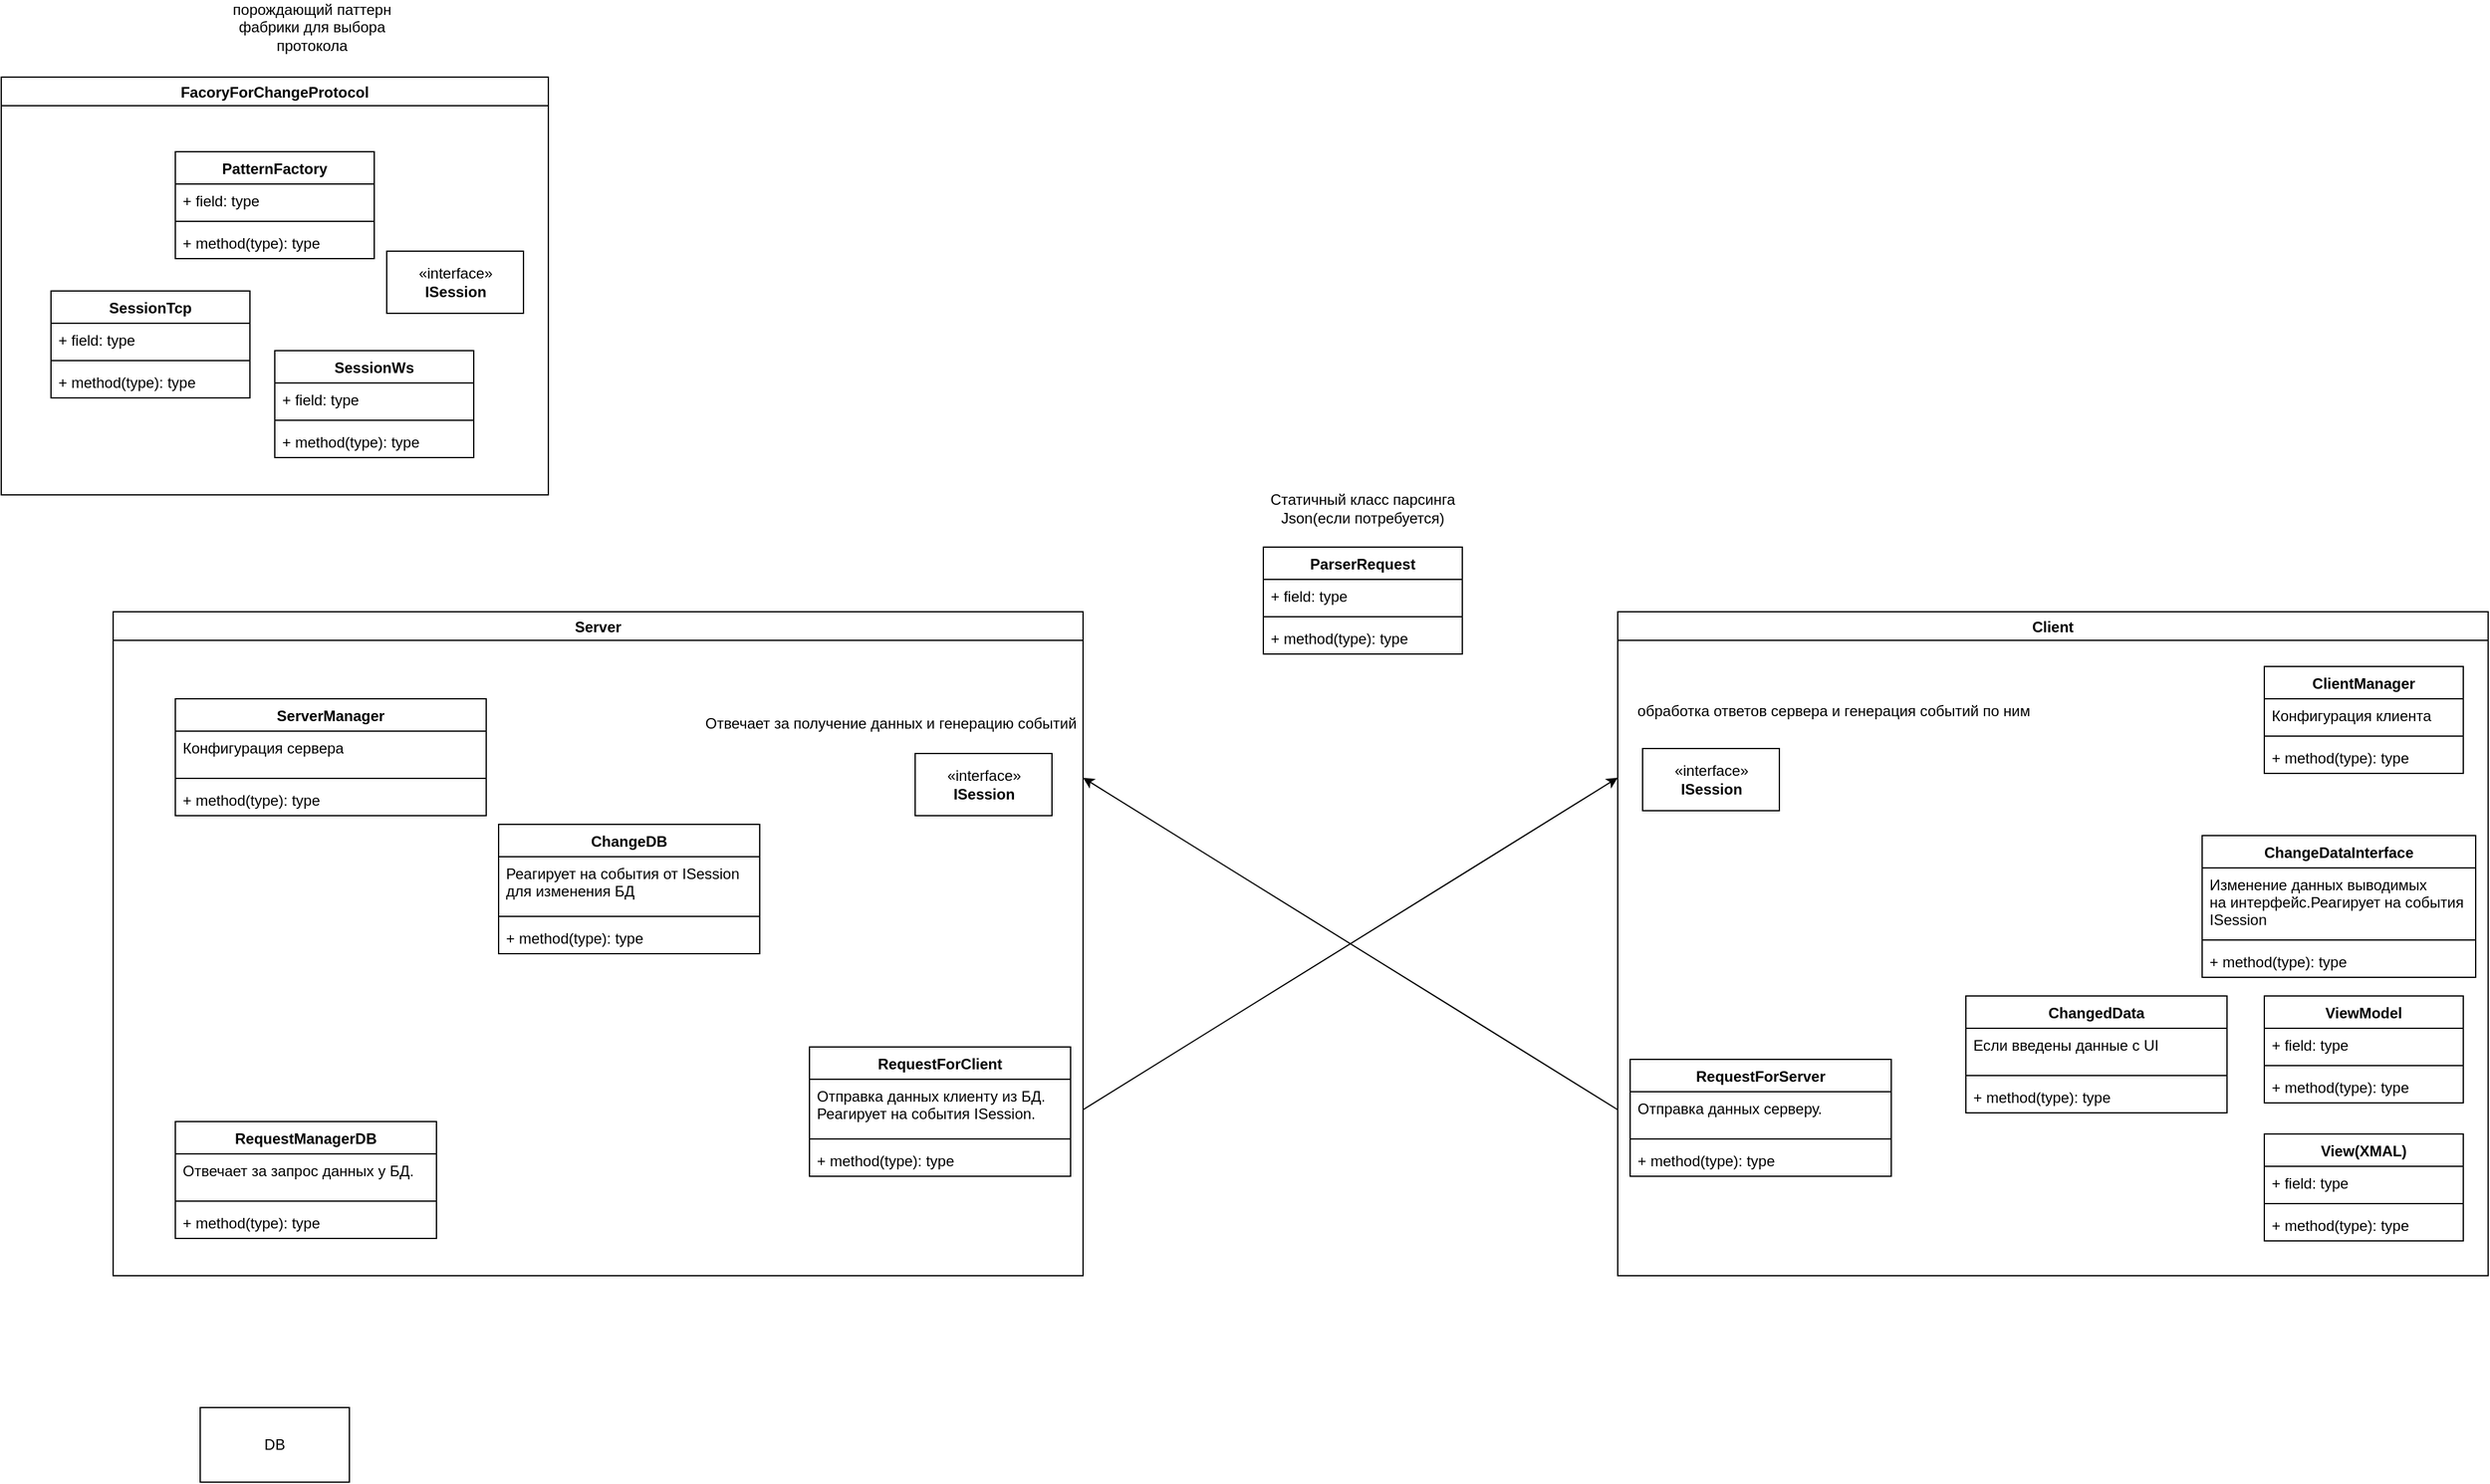 <mxfile version="13.7.9" type="device"><diagram id="jse17iVmVhBiefRwXNWF" name="Page-1"><mxGraphModel dx="2776" dy="1980" grid="1" gridSize="10" guides="1" tooltips="1" connect="1" arrows="1" fold="1" page="1" pageScale="1" pageWidth="850" pageHeight="1100" math="0" shadow="0"><root><mxCell id="0"/><mxCell id="1" parent="0"/><mxCell id="Xx_1zSFex9UAp5-x8c1F-37" value="Server" style="swimlane;" parent="1" vertex="1"><mxGeometry x="-220" y="-130" width="780" height="534" as="geometry"/></mxCell><mxCell id="Xx_1zSFex9UAp5-x8c1F-51" value="ServerManager" style="swimlane;fontStyle=1;align=center;verticalAlign=top;childLayout=stackLayout;horizontal=1;startSize=26;horizontalStack=0;resizeParent=1;resizeParentMax=0;resizeLast=0;collapsible=1;marginBottom=0;" parent="Xx_1zSFex9UAp5-x8c1F-37" vertex="1"><mxGeometry x="50" y="70" width="250" height="94" as="geometry"/></mxCell><mxCell id="Xx_1zSFex9UAp5-x8c1F-52" value="Конфигурация сервера" style="text;strokeColor=none;fillColor=none;align=left;verticalAlign=top;spacingLeft=4;spacingRight=4;overflow=hidden;rotatable=0;points=[[0,0.5],[1,0.5]];portConstraint=eastwest;" parent="Xx_1zSFex9UAp5-x8c1F-51" vertex="1"><mxGeometry y="26" width="250" height="34" as="geometry"/></mxCell><mxCell id="Xx_1zSFex9UAp5-x8c1F-53" value="" style="line;strokeWidth=1;fillColor=none;align=left;verticalAlign=middle;spacingTop=-1;spacingLeft=3;spacingRight=3;rotatable=0;labelPosition=right;points=[];portConstraint=eastwest;" parent="Xx_1zSFex9UAp5-x8c1F-51" vertex="1"><mxGeometry y="60" width="250" height="8" as="geometry"/></mxCell><mxCell id="Xx_1zSFex9UAp5-x8c1F-54" value="+ method(type): type" style="text;strokeColor=none;fillColor=none;align=left;verticalAlign=top;spacingLeft=4;spacingRight=4;overflow=hidden;rotatable=0;points=[[0,0.5],[1,0.5]];portConstraint=eastwest;" parent="Xx_1zSFex9UAp5-x8c1F-51" vertex="1"><mxGeometry y="68" width="250" height="26" as="geometry"/></mxCell><mxCell id="zUC1sr2OOhzAdwgwk2Mr-25" value="«interface»&lt;br&gt;&lt;b&gt;ISession&lt;/b&gt;" style="html=1;" vertex="1" parent="Xx_1zSFex9UAp5-x8c1F-37"><mxGeometry x="645" y="114" width="110" height="50" as="geometry"/></mxCell><mxCell id="zUC1sr2OOhzAdwgwk2Mr-1" value="ChangeDB" style="swimlane;fontStyle=1;align=center;verticalAlign=top;childLayout=stackLayout;horizontal=1;startSize=26;horizontalStack=0;resizeParent=1;resizeParentMax=0;resizeLast=0;collapsible=1;marginBottom=0;" vertex="1" parent="Xx_1zSFex9UAp5-x8c1F-37"><mxGeometry x="310" y="171" width="210" height="104" as="geometry"><mxRectangle x="60" y="160" width="100" height="26" as="alternateBounds"/></mxGeometry></mxCell><mxCell id="zUC1sr2OOhzAdwgwk2Mr-2" value="Реагирует на события от ISession&#10;для изменения БД" style="text;strokeColor=none;fillColor=none;align=left;verticalAlign=top;spacingLeft=4;spacingRight=4;overflow=hidden;rotatable=0;points=[[0,0.5],[1,0.5]];portConstraint=eastwest;" vertex="1" parent="zUC1sr2OOhzAdwgwk2Mr-1"><mxGeometry y="26" width="210" height="44" as="geometry"/></mxCell><mxCell id="zUC1sr2OOhzAdwgwk2Mr-3" value="" style="line;strokeWidth=1;fillColor=none;align=left;verticalAlign=middle;spacingTop=-1;spacingLeft=3;spacingRight=3;rotatable=0;labelPosition=right;points=[];portConstraint=eastwest;" vertex="1" parent="zUC1sr2OOhzAdwgwk2Mr-1"><mxGeometry y="70" width="210" height="8" as="geometry"/></mxCell><mxCell id="zUC1sr2OOhzAdwgwk2Mr-4" value="+ method(type): type" style="text;strokeColor=none;fillColor=none;align=left;verticalAlign=top;spacingLeft=4;spacingRight=4;overflow=hidden;rotatable=0;points=[[0,0.5],[1,0.5]];portConstraint=eastwest;" vertex="1" parent="zUC1sr2OOhzAdwgwk2Mr-1"><mxGeometry y="78" width="210" height="26" as="geometry"/></mxCell><mxCell id="zUC1sr2OOhzAdwgwk2Mr-27" value="RequestForClient" style="swimlane;fontStyle=1;align=center;verticalAlign=top;childLayout=stackLayout;horizontal=1;startSize=26;horizontalStack=0;resizeParent=1;resizeParentMax=0;resizeLast=0;collapsible=1;marginBottom=0;" vertex="1" parent="Xx_1zSFex9UAp5-x8c1F-37"><mxGeometry x="560" y="350" width="210" height="104" as="geometry"/></mxCell><mxCell id="zUC1sr2OOhzAdwgwk2Mr-28" value="Отправка данных клиенту из БД. &#10;Реагирует на события ISession." style="text;strokeColor=none;fillColor=none;align=left;verticalAlign=top;spacingLeft=4;spacingRight=4;overflow=hidden;rotatable=0;points=[[0,0.5],[1,0.5]];portConstraint=eastwest;" vertex="1" parent="zUC1sr2OOhzAdwgwk2Mr-27"><mxGeometry y="26" width="210" height="44" as="geometry"/></mxCell><mxCell id="zUC1sr2OOhzAdwgwk2Mr-29" value="" style="line;strokeWidth=1;fillColor=none;align=left;verticalAlign=middle;spacingTop=-1;spacingLeft=3;spacingRight=3;rotatable=0;labelPosition=right;points=[];portConstraint=eastwest;" vertex="1" parent="zUC1sr2OOhzAdwgwk2Mr-27"><mxGeometry y="70" width="210" height="8" as="geometry"/></mxCell><mxCell id="zUC1sr2OOhzAdwgwk2Mr-30" value="+ method(type): type" style="text;strokeColor=none;fillColor=none;align=left;verticalAlign=top;spacingLeft=4;spacingRight=4;overflow=hidden;rotatable=0;points=[[0,0.5],[1,0.5]];portConstraint=eastwest;" vertex="1" parent="zUC1sr2OOhzAdwgwk2Mr-27"><mxGeometry y="78" width="210" height="26" as="geometry"/></mxCell><mxCell id="Xx_1zSFex9UAp5-x8c1F-33" value="RequestManagerDB" style="swimlane;fontStyle=1;align=center;verticalAlign=top;childLayout=stackLayout;horizontal=1;startSize=26;horizontalStack=0;resizeParent=1;resizeParentMax=0;resizeLast=0;collapsible=1;marginBottom=0;" parent="Xx_1zSFex9UAp5-x8c1F-37" vertex="1"><mxGeometry x="50" y="410" width="210" height="94" as="geometry"/></mxCell><mxCell id="Xx_1zSFex9UAp5-x8c1F-34" value="Отвечает за запрос данных у БД." style="text;strokeColor=none;fillColor=none;align=left;verticalAlign=top;spacingLeft=4;spacingRight=4;overflow=hidden;rotatable=0;points=[[0,0.5],[1,0.5]];portConstraint=eastwest;" parent="Xx_1zSFex9UAp5-x8c1F-33" vertex="1"><mxGeometry y="26" width="210" height="34" as="geometry"/></mxCell><mxCell id="Xx_1zSFex9UAp5-x8c1F-35" value="" style="line;strokeWidth=1;fillColor=none;align=left;verticalAlign=middle;spacingTop=-1;spacingLeft=3;spacingRight=3;rotatable=0;labelPosition=right;points=[];portConstraint=eastwest;" parent="Xx_1zSFex9UAp5-x8c1F-33" vertex="1"><mxGeometry y="60" width="210" height="8" as="geometry"/></mxCell><mxCell id="Xx_1zSFex9UAp5-x8c1F-36" value="+ method(type): type" style="text;strokeColor=none;fillColor=none;align=left;verticalAlign=top;spacingLeft=4;spacingRight=4;overflow=hidden;rotatable=0;points=[[0,0.5],[1,0.5]];portConstraint=eastwest;" parent="Xx_1zSFex9UAp5-x8c1F-33" vertex="1"><mxGeometry y="68" width="210" height="26" as="geometry"/></mxCell><mxCell id="zUC1sr2OOhzAdwgwk2Mr-31" value="Отвечает за получение данных и генерацию событий" style="text;html=1;align=center;verticalAlign=middle;resizable=0;points=[];autosize=1;" vertex="1" parent="Xx_1zSFex9UAp5-x8c1F-37"><mxGeometry x="470" y="80" width="310" height="20" as="geometry"/></mxCell><mxCell id="Xx_1zSFex9UAp5-x8c1F-55" value="FacoryForChangeProtocol" style="swimlane;" parent="1" vertex="1"><mxGeometry x="-310" y="-560" width="440" height="336" as="geometry"/></mxCell><mxCell id="Xx_1zSFex9UAp5-x8c1F-47" value="PatternFactory" style="swimlane;fontStyle=1;align=center;verticalAlign=top;childLayout=stackLayout;horizontal=1;startSize=26;horizontalStack=0;resizeParent=1;resizeParentMax=0;resizeLast=0;collapsible=1;marginBottom=0;" parent="Xx_1zSFex9UAp5-x8c1F-55" vertex="1"><mxGeometry x="140" y="60" width="160" height="86" as="geometry"/></mxCell><mxCell id="Xx_1zSFex9UAp5-x8c1F-48" value="+ field: type" style="text;strokeColor=none;fillColor=none;align=left;verticalAlign=top;spacingLeft=4;spacingRight=4;overflow=hidden;rotatable=0;points=[[0,0.5],[1,0.5]];portConstraint=eastwest;" parent="Xx_1zSFex9UAp5-x8c1F-47" vertex="1"><mxGeometry y="26" width="160" height="26" as="geometry"/></mxCell><mxCell id="Xx_1zSFex9UAp5-x8c1F-49" value="" style="line;strokeWidth=1;fillColor=none;align=left;verticalAlign=middle;spacingTop=-1;spacingLeft=3;spacingRight=3;rotatable=0;labelPosition=right;points=[];portConstraint=eastwest;" parent="Xx_1zSFex9UAp5-x8c1F-47" vertex="1"><mxGeometry y="52" width="160" height="8" as="geometry"/></mxCell><mxCell id="Xx_1zSFex9UAp5-x8c1F-50" value="+ method(type): type" style="text;strokeColor=none;fillColor=none;align=left;verticalAlign=top;spacingLeft=4;spacingRight=4;overflow=hidden;rotatable=0;points=[[0,0.5],[1,0.5]];portConstraint=eastwest;" parent="Xx_1zSFex9UAp5-x8c1F-47" vertex="1"><mxGeometry y="60" width="160" height="26" as="geometry"/></mxCell><mxCell id="Xx_1zSFex9UAp5-x8c1F-43" value="SessionTcp" style="swimlane;fontStyle=1;align=center;verticalAlign=top;childLayout=stackLayout;horizontal=1;startSize=26;horizontalStack=0;resizeParent=1;resizeParentMax=0;resizeLast=0;collapsible=1;marginBottom=0;" parent="Xx_1zSFex9UAp5-x8c1F-55" vertex="1"><mxGeometry x="40" y="172" width="160" height="86" as="geometry"/></mxCell><mxCell id="Xx_1zSFex9UAp5-x8c1F-44" value="+ field: type" style="text;strokeColor=none;fillColor=none;align=left;verticalAlign=top;spacingLeft=4;spacingRight=4;overflow=hidden;rotatable=0;points=[[0,0.5],[1,0.5]];portConstraint=eastwest;" parent="Xx_1zSFex9UAp5-x8c1F-43" vertex="1"><mxGeometry y="26" width="160" height="26" as="geometry"/></mxCell><mxCell id="Xx_1zSFex9UAp5-x8c1F-45" value="" style="line;strokeWidth=1;fillColor=none;align=left;verticalAlign=middle;spacingTop=-1;spacingLeft=3;spacingRight=3;rotatable=0;labelPosition=right;points=[];portConstraint=eastwest;" parent="Xx_1zSFex9UAp5-x8c1F-43" vertex="1"><mxGeometry y="52" width="160" height="8" as="geometry"/></mxCell><mxCell id="Xx_1zSFex9UAp5-x8c1F-46" value="+ method(type): type" style="text;strokeColor=none;fillColor=none;align=left;verticalAlign=top;spacingLeft=4;spacingRight=4;overflow=hidden;rotatable=0;points=[[0,0.5],[1,0.5]];portConstraint=eastwest;" parent="Xx_1zSFex9UAp5-x8c1F-43" vertex="1"><mxGeometry y="60" width="160" height="26" as="geometry"/></mxCell><mxCell id="Xx_1zSFex9UAp5-x8c1F-42" value="«interface»&lt;br&gt;&lt;b&gt;ISession&lt;/b&gt;" style="html=1;" parent="Xx_1zSFex9UAp5-x8c1F-55" vertex="1"><mxGeometry x="310" y="140" width="110" height="50" as="geometry"/></mxCell><mxCell id="Xx_1zSFex9UAp5-x8c1F-56" value="SessionWs" style="swimlane;fontStyle=1;align=center;verticalAlign=top;childLayout=stackLayout;horizontal=1;startSize=26;horizontalStack=0;resizeParent=1;resizeParentMax=0;resizeLast=0;collapsible=1;marginBottom=0;" parent="Xx_1zSFex9UAp5-x8c1F-55" vertex="1"><mxGeometry x="220" y="220" width="160" height="86" as="geometry"><mxRectangle x="60" y="160" width="100" height="26" as="alternateBounds"/></mxGeometry></mxCell><mxCell id="Xx_1zSFex9UAp5-x8c1F-57" value="+ field: type" style="text;strokeColor=none;fillColor=none;align=left;verticalAlign=top;spacingLeft=4;spacingRight=4;overflow=hidden;rotatable=0;points=[[0,0.5],[1,0.5]];portConstraint=eastwest;" parent="Xx_1zSFex9UAp5-x8c1F-56" vertex="1"><mxGeometry y="26" width="160" height="26" as="geometry"/></mxCell><mxCell id="Xx_1zSFex9UAp5-x8c1F-58" value="" style="line;strokeWidth=1;fillColor=none;align=left;verticalAlign=middle;spacingTop=-1;spacingLeft=3;spacingRight=3;rotatable=0;labelPosition=right;points=[];portConstraint=eastwest;" parent="Xx_1zSFex9UAp5-x8c1F-56" vertex="1"><mxGeometry y="52" width="160" height="8" as="geometry"/></mxCell><mxCell id="Xx_1zSFex9UAp5-x8c1F-59" value="+ method(type): type" style="text;strokeColor=none;fillColor=none;align=left;verticalAlign=top;spacingLeft=4;spacingRight=4;overflow=hidden;rotatable=0;points=[[0,0.5],[1,0.5]];portConstraint=eastwest;" parent="Xx_1zSFex9UAp5-x8c1F-56" vertex="1"><mxGeometry y="60" width="160" height="26" as="geometry"/></mxCell><mxCell id="zUC1sr2OOhzAdwgwk2Mr-5" value="Client" style="swimlane;startSize=23;" vertex="1" parent="1"><mxGeometry x="990" y="-130" width="700" height="534" as="geometry"/></mxCell><mxCell id="zUC1sr2OOhzAdwgwk2Mr-10" value="ClientManager" style="swimlane;fontStyle=1;align=center;verticalAlign=top;childLayout=stackLayout;horizontal=1;startSize=26;horizontalStack=0;resizeParent=1;resizeParentMax=0;resizeLast=0;collapsible=1;marginBottom=0;" vertex="1" parent="zUC1sr2OOhzAdwgwk2Mr-5"><mxGeometry x="520" y="44" width="160" height="86" as="geometry"/></mxCell><mxCell id="zUC1sr2OOhzAdwgwk2Mr-11" value="Конфигурация клиента" style="text;strokeColor=none;fillColor=none;align=left;verticalAlign=top;spacingLeft=4;spacingRight=4;overflow=hidden;rotatable=0;points=[[0,0.5],[1,0.5]];portConstraint=eastwest;" vertex="1" parent="zUC1sr2OOhzAdwgwk2Mr-10"><mxGeometry y="26" width="160" height="26" as="geometry"/></mxCell><mxCell id="zUC1sr2OOhzAdwgwk2Mr-12" value="" style="line;strokeWidth=1;fillColor=none;align=left;verticalAlign=middle;spacingTop=-1;spacingLeft=3;spacingRight=3;rotatable=0;labelPosition=right;points=[];portConstraint=eastwest;" vertex="1" parent="zUC1sr2OOhzAdwgwk2Mr-10"><mxGeometry y="52" width="160" height="8" as="geometry"/></mxCell><mxCell id="zUC1sr2OOhzAdwgwk2Mr-13" value="+ method(type): type" style="text;strokeColor=none;fillColor=none;align=left;verticalAlign=top;spacingLeft=4;spacingRight=4;overflow=hidden;rotatable=0;points=[[0,0.5],[1,0.5]];portConstraint=eastwest;" vertex="1" parent="zUC1sr2OOhzAdwgwk2Mr-10"><mxGeometry y="60" width="160" height="26" as="geometry"/></mxCell><mxCell id="zUC1sr2OOhzAdwgwk2Mr-32" value="«interface»&lt;br&gt;&lt;b&gt;ISession&lt;/b&gt;" style="html=1;" vertex="1" parent="zUC1sr2OOhzAdwgwk2Mr-5"><mxGeometry x="20" y="110" width="110" height="50" as="geometry"/></mxCell><mxCell id="zUC1sr2OOhzAdwgwk2Mr-33" value="обработка ответов сервера и генерация событий по ним&amp;nbsp;" style="text;html=1;align=center;verticalAlign=middle;resizable=0;points=[];autosize=1;" vertex="1" parent="zUC1sr2OOhzAdwgwk2Mr-5"><mxGeometry x="10" y="70" width="330" height="20" as="geometry"/></mxCell><mxCell id="zUC1sr2OOhzAdwgwk2Mr-14" value="ChangeDataInterface" style="swimlane;fontStyle=1;align=center;verticalAlign=top;childLayout=stackLayout;horizontal=1;startSize=26;horizontalStack=0;resizeParent=1;resizeParentMax=0;resizeLast=0;collapsible=1;marginBottom=0;" vertex="1" parent="zUC1sr2OOhzAdwgwk2Mr-5"><mxGeometry x="470" y="180" width="220" height="114" as="geometry"><mxRectangle x="60" y="160" width="100" height="26" as="alternateBounds"/></mxGeometry></mxCell><mxCell id="zUC1sr2OOhzAdwgwk2Mr-15" value="Изменение данных выводимых &#10;на интерфейс.Реагирует на события&#10;ISession" style="text;strokeColor=none;fillColor=none;align=left;verticalAlign=top;spacingLeft=4;spacingRight=4;overflow=hidden;rotatable=0;points=[[0,0.5],[1,0.5]];portConstraint=eastwest;" vertex="1" parent="zUC1sr2OOhzAdwgwk2Mr-14"><mxGeometry y="26" width="220" height="54" as="geometry"/></mxCell><mxCell id="zUC1sr2OOhzAdwgwk2Mr-16" value="" style="line;strokeWidth=1;fillColor=none;align=left;verticalAlign=middle;spacingTop=-1;spacingLeft=3;spacingRight=3;rotatable=0;labelPosition=right;points=[];portConstraint=eastwest;" vertex="1" parent="zUC1sr2OOhzAdwgwk2Mr-14"><mxGeometry y="80" width="220" height="8" as="geometry"/></mxCell><mxCell id="zUC1sr2OOhzAdwgwk2Mr-17" value="+ method(type): type" style="text;strokeColor=none;fillColor=none;align=left;verticalAlign=top;spacingLeft=4;spacingRight=4;overflow=hidden;rotatable=0;points=[[0,0.5],[1,0.5]];portConstraint=eastwest;" vertex="1" parent="zUC1sr2OOhzAdwgwk2Mr-14"><mxGeometry y="88" width="220" height="26" as="geometry"/></mxCell><mxCell id="zUC1sr2OOhzAdwgwk2Mr-60" value="ChangedData" style="swimlane;fontStyle=1;align=center;verticalAlign=top;childLayout=stackLayout;horizontal=1;startSize=26;horizontalStack=0;resizeParent=1;resizeParentMax=0;resizeLast=0;collapsible=1;marginBottom=0;" vertex="1" parent="zUC1sr2OOhzAdwgwk2Mr-5"><mxGeometry x="280" y="309" width="210" height="94" as="geometry"><mxRectangle x="60" y="160" width="100" height="26" as="alternateBounds"/></mxGeometry></mxCell><mxCell id="zUC1sr2OOhzAdwgwk2Mr-61" value="Если введены данные с UI" style="text;strokeColor=none;fillColor=none;align=left;verticalAlign=top;spacingLeft=4;spacingRight=4;overflow=hidden;rotatable=0;points=[[0,0.5],[1,0.5]];portConstraint=eastwest;" vertex="1" parent="zUC1sr2OOhzAdwgwk2Mr-60"><mxGeometry y="26" width="210" height="34" as="geometry"/></mxCell><mxCell id="zUC1sr2OOhzAdwgwk2Mr-62" value="" style="line;strokeWidth=1;fillColor=none;align=left;verticalAlign=middle;spacingTop=-1;spacingLeft=3;spacingRight=3;rotatable=0;labelPosition=right;points=[];portConstraint=eastwest;" vertex="1" parent="zUC1sr2OOhzAdwgwk2Mr-60"><mxGeometry y="60" width="210" height="8" as="geometry"/></mxCell><mxCell id="zUC1sr2OOhzAdwgwk2Mr-63" value="+ method(type): type" style="text;strokeColor=none;fillColor=none;align=left;verticalAlign=top;spacingLeft=4;spacingRight=4;overflow=hidden;rotatable=0;points=[[0,0.5],[1,0.5]];portConstraint=eastwest;" vertex="1" parent="zUC1sr2OOhzAdwgwk2Mr-60"><mxGeometry y="68" width="210" height="26" as="geometry"/></mxCell><mxCell id="zUC1sr2OOhzAdwgwk2Mr-52" value="ViewModel" style="swimlane;fontStyle=1;align=center;verticalAlign=top;childLayout=stackLayout;horizontal=1;startSize=26;horizontalStack=0;resizeParent=1;resizeParentMax=0;resizeLast=0;collapsible=1;marginBottom=0;" vertex="1" parent="zUC1sr2OOhzAdwgwk2Mr-5"><mxGeometry x="520" y="309" width="160" height="86" as="geometry"/></mxCell><mxCell id="zUC1sr2OOhzAdwgwk2Mr-53" value="+ field: type" style="text;strokeColor=none;fillColor=none;align=left;verticalAlign=top;spacingLeft=4;spacingRight=4;overflow=hidden;rotatable=0;points=[[0,0.5],[1,0.5]];portConstraint=eastwest;" vertex="1" parent="zUC1sr2OOhzAdwgwk2Mr-52"><mxGeometry y="26" width="160" height="26" as="geometry"/></mxCell><mxCell id="zUC1sr2OOhzAdwgwk2Mr-54" value="" style="line;strokeWidth=1;fillColor=none;align=left;verticalAlign=middle;spacingTop=-1;spacingLeft=3;spacingRight=3;rotatable=0;labelPosition=right;points=[];portConstraint=eastwest;" vertex="1" parent="zUC1sr2OOhzAdwgwk2Mr-52"><mxGeometry y="52" width="160" height="8" as="geometry"/></mxCell><mxCell id="zUC1sr2OOhzAdwgwk2Mr-55" value="+ method(type): type" style="text;strokeColor=none;fillColor=none;align=left;verticalAlign=top;spacingLeft=4;spacingRight=4;overflow=hidden;rotatable=0;points=[[0,0.5],[1,0.5]];portConstraint=eastwest;" vertex="1" parent="zUC1sr2OOhzAdwgwk2Mr-52"><mxGeometry y="60" width="160" height="26" as="geometry"/></mxCell><mxCell id="zUC1sr2OOhzAdwgwk2Mr-47" value="RequestForServer" style="swimlane;fontStyle=1;align=center;verticalAlign=top;childLayout=stackLayout;horizontal=1;startSize=26;horizontalStack=0;resizeParent=1;resizeParentMax=0;resizeLast=0;collapsible=1;marginBottom=0;" vertex="1" parent="zUC1sr2OOhzAdwgwk2Mr-5"><mxGeometry x="10" y="360" width="210" height="94" as="geometry"/></mxCell><mxCell id="zUC1sr2OOhzAdwgwk2Mr-48" value="Отправка данных серверу. " style="text;strokeColor=none;fillColor=none;align=left;verticalAlign=top;spacingLeft=4;spacingRight=4;overflow=hidden;rotatable=0;points=[[0,0.5],[1,0.5]];portConstraint=eastwest;" vertex="1" parent="zUC1sr2OOhzAdwgwk2Mr-47"><mxGeometry y="26" width="210" height="34" as="geometry"/></mxCell><mxCell id="zUC1sr2OOhzAdwgwk2Mr-49" value="" style="line;strokeWidth=1;fillColor=none;align=left;verticalAlign=middle;spacingTop=-1;spacingLeft=3;spacingRight=3;rotatable=0;labelPosition=right;points=[];portConstraint=eastwest;" vertex="1" parent="zUC1sr2OOhzAdwgwk2Mr-47"><mxGeometry y="60" width="210" height="8" as="geometry"/></mxCell><mxCell id="zUC1sr2OOhzAdwgwk2Mr-50" value="+ method(type): type" style="text;strokeColor=none;fillColor=none;align=left;verticalAlign=top;spacingLeft=4;spacingRight=4;overflow=hidden;rotatable=0;points=[[0,0.5],[1,0.5]];portConstraint=eastwest;" vertex="1" parent="zUC1sr2OOhzAdwgwk2Mr-47"><mxGeometry y="68" width="210" height="26" as="geometry"/></mxCell><mxCell id="zUC1sr2OOhzAdwgwk2Mr-56" value="View(XMAL)" style="swimlane;fontStyle=1;align=center;verticalAlign=top;childLayout=stackLayout;horizontal=1;startSize=26;horizontalStack=0;resizeParent=1;resizeParentMax=0;resizeLast=0;collapsible=1;marginBottom=0;" vertex="1" parent="zUC1sr2OOhzAdwgwk2Mr-5"><mxGeometry x="520" y="420" width="160" height="86" as="geometry"/></mxCell><mxCell id="zUC1sr2OOhzAdwgwk2Mr-57" value="+ field: type" style="text;strokeColor=none;fillColor=none;align=left;verticalAlign=top;spacingLeft=4;spacingRight=4;overflow=hidden;rotatable=0;points=[[0,0.5],[1,0.5]];portConstraint=eastwest;" vertex="1" parent="zUC1sr2OOhzAdwgwk2Mr-56"><mxGeometry y="26" width="160" height="26" as="geometry"/></mxCell><mxCell id="zUC1sr2OOhzAdwgwk2Mr-58" value="" style="line;strokeWidth=1;fillColor=none;align=left;verticalAlign=middle;spacingTop=-1;spacingLeft=3;spacingRight=3;rotatable=0;labelPosition=right;points=[];portConstraint=eastwest;" vertex="1" parent="zUC1sr2OOhzAdwgwk2Mr-56"><mxGeometry y="52" width="160" height="8" as="geometry"/></mxCell><mxCell id="zUC1sr2OOhzAdwgwk2Mr-59" value="+ method(type): type" style="text;strokeColor=none;fillColor=none;align=left;verticalAlign=top;spacingLeft=4;spacingRight=4;overflow=hidden;rotatable=0;points=[[0,0.5],[1,0.5]];portConstraint=eastwest;" vertex="1" parent="zUC1sr2OOhzAdwgwk2Mr-56"><mxGeometry y="60" width="160" height="26" as="geometry"/></mxCell><mxCell id="zUC1sr2OOhzAdwgwk2Mr-24" value="порождающий паттерн фабрики для выбора протокола" style="text;html=1;strokeColor=none;fillColor=none;align=center;verticalAlign=middle;whiteSpace=wrap;rounded=0;" vertex="1" parent="1"><mxGeometry x="-140" y="-610" width="160" height="20" as="geometry"/></mxCell><mxCell id="zUC1sr2OOhzAdwgwk2Mr-26" value="DB" style="rounded=0;whiteSpace=wrap;html=1;" vertex="1" parent="1"><mxGeometry x="-150" y="510" width="120" height="60" as="geometry"/></mxCell><mxCell id="zUC1sr2OOhzAdwgwk2Mr-51" value="Статичный класс парсинга Json(если потребуется)" style="text;html=1;strokeColor=none;fillColor=none;align=center;verticalAlign=middle;whiteSpace=wrap;rounded=0;" vertex="1" parent="1"><mxGeometry x="690" y="-230" width="190" height="34" as="geometry"/></mxCell><mxCell id="zUC1sr2OOhzAdwgwk2Mr-34" value="ParserRequest" style="swimlane;fontStyle=1;align=center;verticalAlign=top;childLayout=stackLayout;horizontal=1;startSize=26;horizontalStack=0;resizeParent=1;resizeParentMax=0;resizeLast=0;collapsible=1;marginBottom=0;" vertex="1" parent="1"><mxGeometry x="705" y="-182" width="160" height="86" as="geometry"/></mxCell><mxCell id="zUC1sr2OOhzAdwgwk2Mr-35" value="+ field: type" style="text;strokeColor=none;fillColor=none;align=left;verticalAlign=top;spacingLeft=4;spacingRight=4;overflow=hidden;rotatable=0;points=[[0,0.5],[1,0.5]];portConstraint=eastwest;" vertex="1" parent="zUC1sr2OOhzAdwgwk2Mr-34"><mxGeometry y="26" width="160" height="26" as="geometry"/></mxCell><mxCell id="zUC1sr2OOhzAdwgwk2Mr-36" value="" style="line;strokeWidth=1;fillColor=none;align=left;verticalAlign=middle;spacingTop=-1;spacingLeft=3;spacingRight=3;rotatable=0;labelPosition=right;points=[];portConstraint=eastwest;" vertex="1" parent="zUC1sr2OOhzAdwgwk2Mr-34"><mxGeometry y="52" width="160" height="8" as="geometry"/></mxCell><mxCell id="zUC1sr2OOhzAdwgwk2Mr-37" value="+ method(type): type" style="text;strokeColor=none;fillColor=none;align=left;verticalAlign=top;spacingLeft=4;spacingRight=4;overflow=hidden;rotatable=0;points=[[0,0.5],[1,0.5]];portConstraint=eastwest;" vertex="1" parent="zUC1sr2OOhzAdwgwk2Mr-34"><mxGeometry y="60" width="160" height="26" as="geometry"/></mxCell><mxCell id="zUC1sr2OOhzAdwgwk2Mr-72" value="" style="endArrow=classic;html=1;entryX=1;entryY=0.25;entryDx=0;entryDy=0;exitX=0;exitY=0.75;exitDx=0;exitDy=0;" edge="1" parent="1" source="zUC1sr2OOhzAdwgwk2Mr-5" target="Xx_1zSFex9UAp5-x8c1F-37"><mxGeometry width="50" height="50" relative="1" as="geometry"><mxPoint x="800" y="260" as="sourcePoint"/><mxPoint x="850" y="210" as="targetPoint"/></mxGeometry></mxCell><mxCell id="zUC1sr2OOhzAdwgwk2Mr-73" value="" style="endArrow=classic;html=1;entryX=0;entryY=0.25;entryDx=0;entryDy=0;exitX=1;exitY=0.75;exitDx=0;exitDy=0;" edge="1" parent="1" source="Xx_1zSFex9UAp5-x8c1F-37" target="zUC1sr2OOhzAdwgwk2Mr-5"><mxGeometry width="50" height="50" relative="1" as="geometry"><mxPoint x="1000" y="337" as="sourcePoint"/><mxPoint x="570" y="70.0" as="targetPoint"/></mxGeometry></mxCell></root></mxGraphModel></diagram></mxfile>